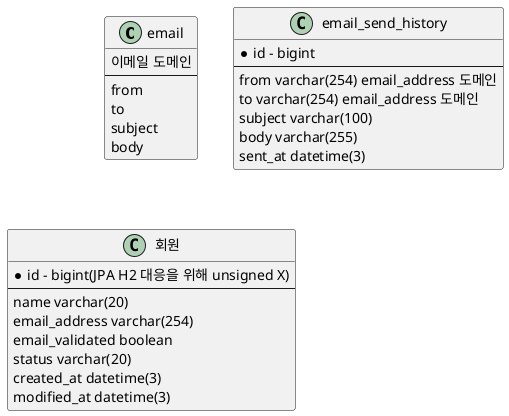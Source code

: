 @startuml

class "email" {
    이메일 도메인
    ---
    from
    to
    subject
    body
}


class "email_send_history" {
    * id - bigint
    ---
    from varchar(254) email_address 도메인
    to varchar(254) email_address 도메인
    subject varchar(100)
    body varchar(255)
    sent_at datetime(3)
}

class "회원" {
    * id - bigint(JPA H2 대응을 위해 unsigned X)
    ---
    name varchar(20)
    email_address varchar(254)
    email_validated boolean
    status varchar(20)
    created_at datetime(3)
    modified_at datetime(3)
}


'class "권한" {
'    id
'    ---
'    권한 => 이메일_인증, 이메일_미인증, SNS_인증?
'    스프링 시큐리티로 구현하셨음. 따라가보자.(도메인이 아닌거 같은데 그러면)
'}

' TODO: 추후 작업 예정(프론트 없이 가능? 안되면 프론트 이후 작업)
'class "SNS 인증" {
'    id
'    ___
'    회원 id
'    SNS 인증 종류
'    리프레시 토큰 => 리프레시 토큰 만료 시 어떻게? 찾아보자.
'}

' TODO: 추후 작업 예정
'class "회원-권한" {
'    회원 id
'    권한 id
'    ---
'    굳이 관계 테이블까지?
'}

@enduml